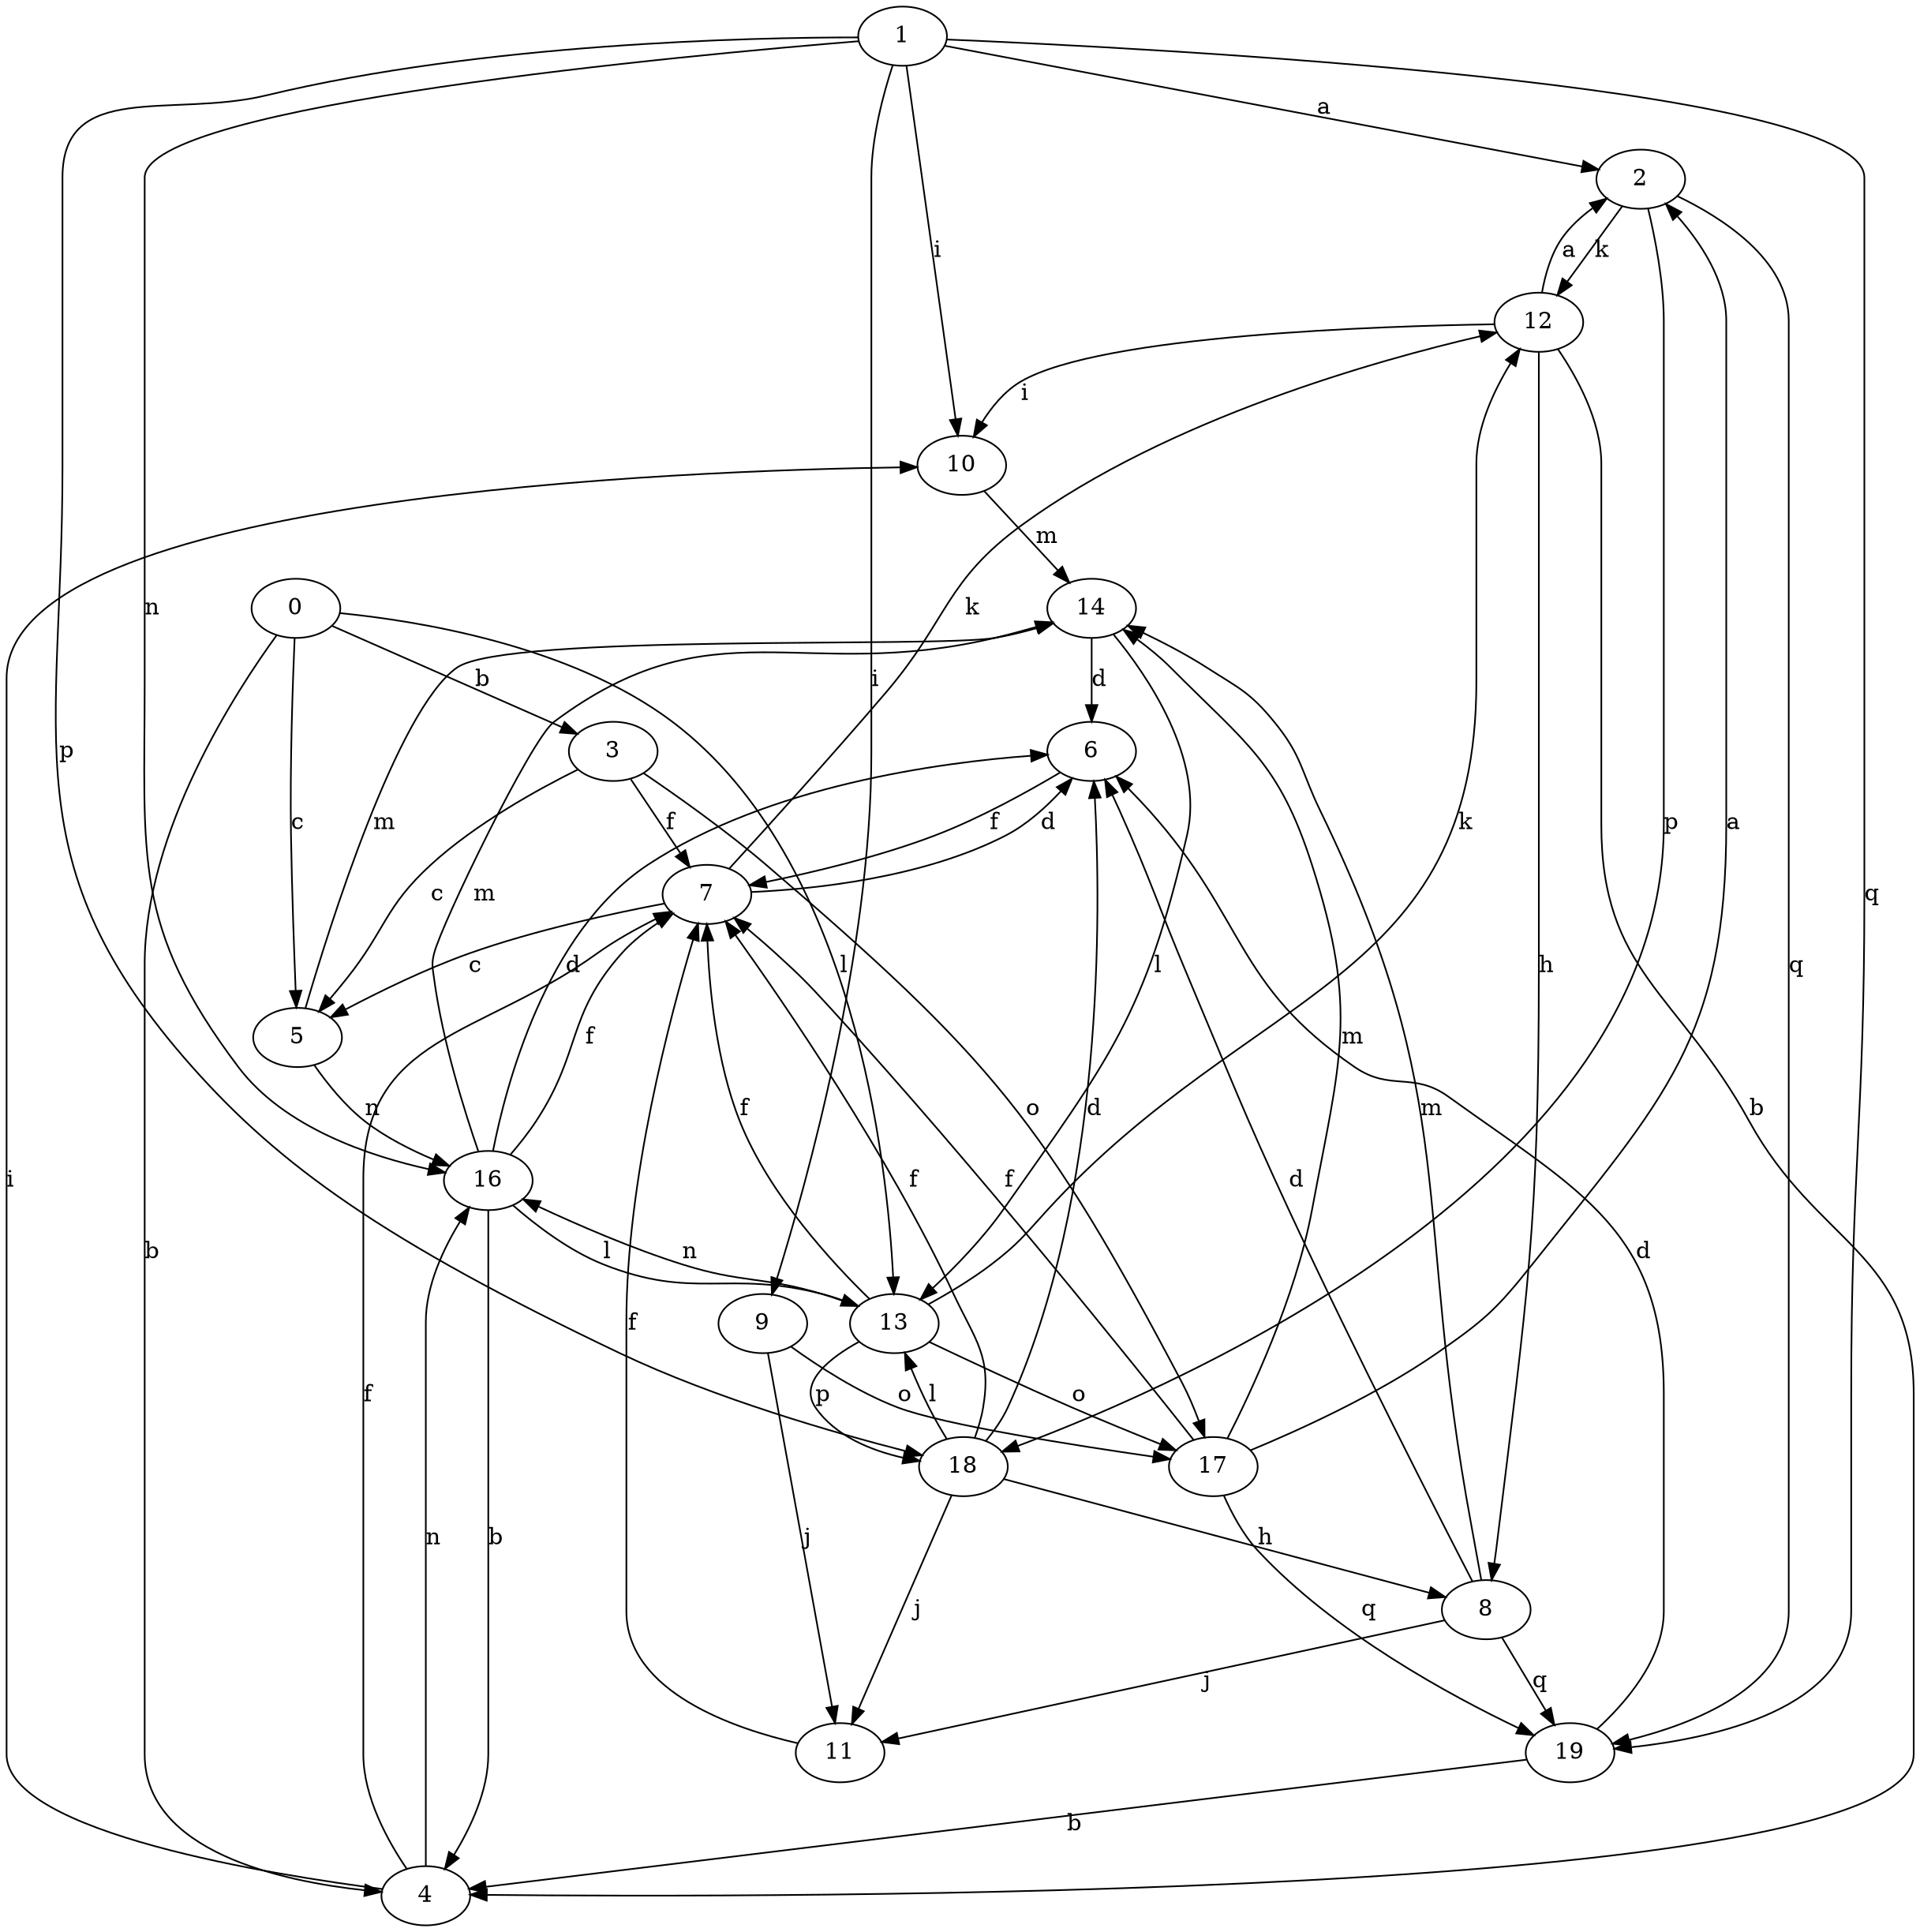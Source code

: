 strict digraph  {
1;
2;
3;
4;
5;
6;
7;
8;
9;
10;
11;
12;
0;
13;
14;
16;
17;
18;
19;
1 -> 2  [label=a];
1 -> 9  [label=i];
1 -> 10  [label=i];
1 -> 16  [label=n];
1 -> 18  [label=p];
1 -> 19  [label=q];
2 -> 12  [label=k];
2 -> 18  [label=p];
2 -> 19  [label=q];
3 -> 5  [label=c];
3 -> 7  [label=f];
3 -> 17  [label=o];
4 -> 7  [label=f];
4 -> 10  [label=i];
4 -> 16  [label=n];
5 -> 14  [label=m];
5 -> 16  [label=n];
6 -> 7  [label=f];
7 -> 5  [label=c];
7 -> 6  [label=d];
7 -> 12  [label=k];
8 -> 6  [label=d];
8 -> 11  [label=j];
8 -> 14  [label=m];
8 -> 19  [label=q];
9 -> 11  [label=j];
9 -> 17  [label=o];
10 -> 14  [label=m];
11 -> 7  [label=f];
12 -> 2  [label=a];
12 -> 4  [label=b];
12 -> 8  [label=h];
12 -> 10  [label=i];
0 -> 3  [label=b];
0 -> 4  [label=b];
0 -> 5  [label=c];
0 -> 13  [label=l];
13 -> 7  [label=f];
13 -> 12  [label=k];
13 -> 16  [label=n];
13 -> 17  [label=o];
13 -> 18  [label=p];
14 -> 6  [label=d];
14 -> 13  [label=l];
16 -> 4  [label=b];
16 -> 6  [label=d];
16 -> 7  [label=f];
16 -> 13  [label=l];
16 -> 14  [label=m];
17 -> 2  [label=a];
17 -> 7  [label=f];
17 -> 14  [label=m];
17 -> 19  [label=q];
18 -> 6  [label=d];
18 -> 7  [label=f];
18 -> 8  [label=h];
18 -> 11  [label=j];
18 -> 13  [label=l];
19 -> 4  [label=b];
19 -> 6  [label=d];
}
